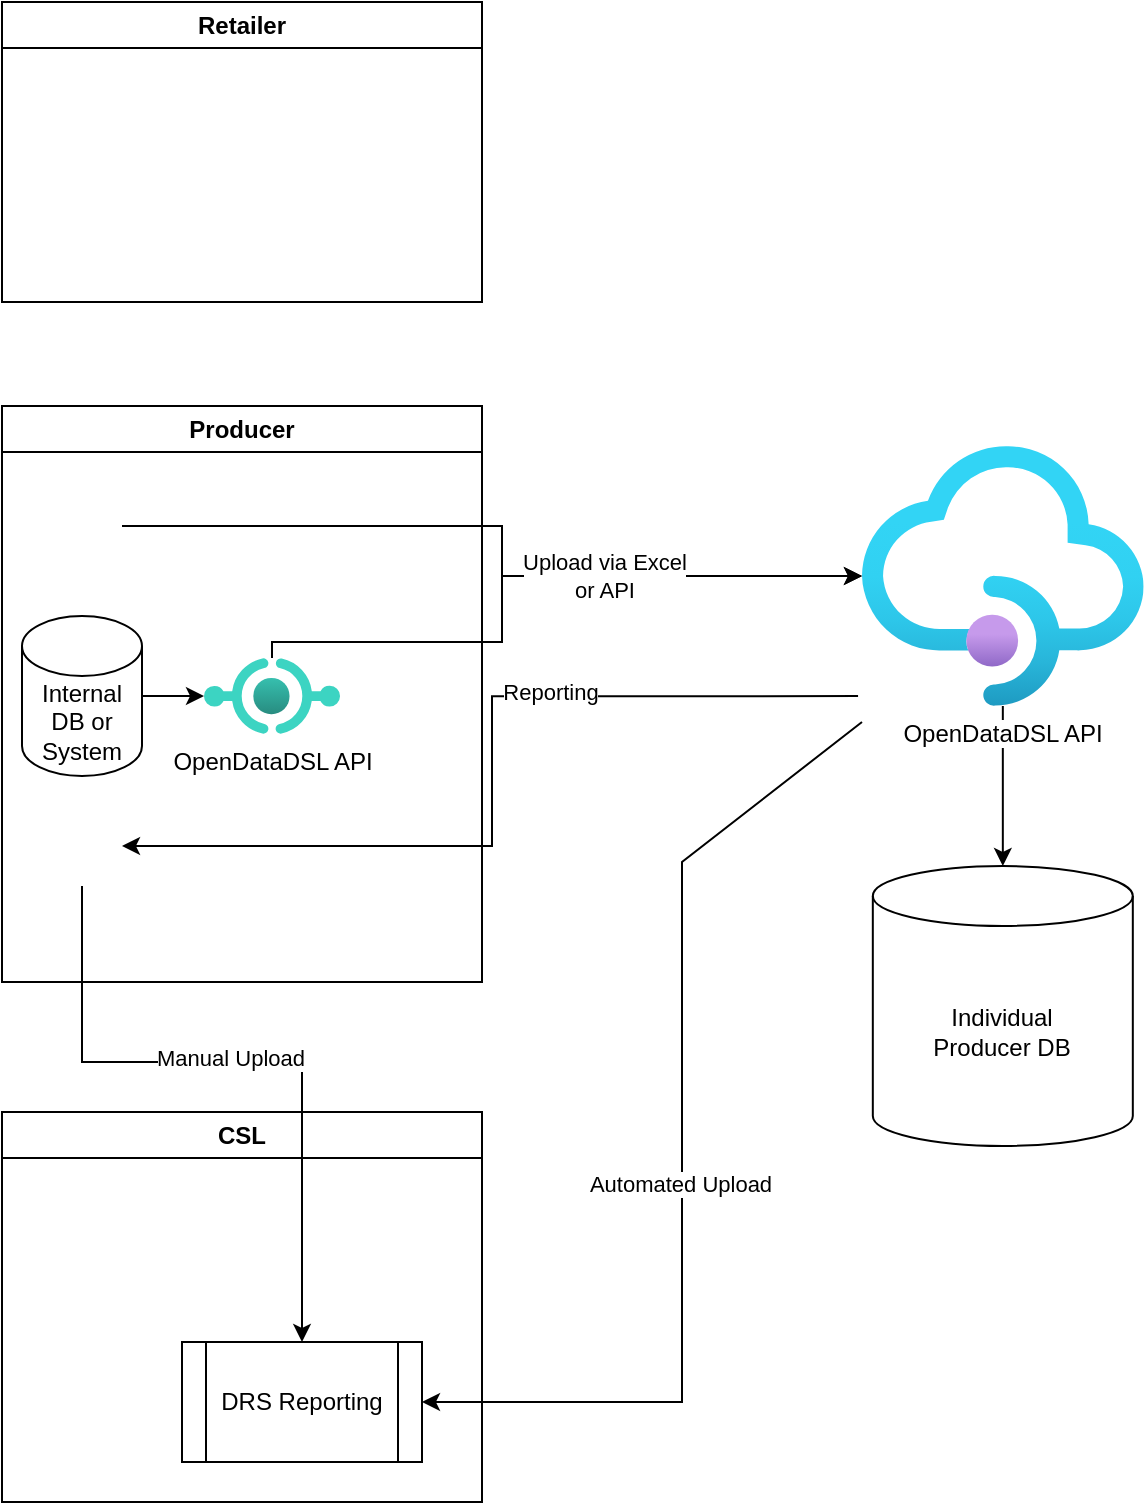 <mxfile version="21.0.10" type="github">
  <diagram id="C5RBs43oDa-KdzZeNtuy" name="Page-1">
    <mxGraphModel dx="1416" dy="895" grid="1" gridSize="10" guides="1" tooltips="1" connect="1" arrows="1" fold="1" page="1" pageScale="1" pageWidth="827" pageHeight="1169" math="0" shadow="0">
      <root>
        <mxCell id="WIyWlLk6GJQsqaUBKTNV-0" />
        <mxCell id="WIyWlLk6GJQsqaUBKTNV-1" parent="WIyWlLk6GJQsqaUBKTNV-0" />
        <mxCell id="9bJD5L9RX0prSNk7wspL-0" value="Individual&lt;br&gt;Producer DB" style="shape=cylinder3;whiteSpace=wrap;html=1;boundedLbl=1;backgroundOutline=1;size=15;" vertex="1" parent="WIyWlLk6GJQsqaUBKTNV-1">
          <mxGeometry x="515.41" y="462" width="130" height="140" as="geometry" />
        </mxCell>
        <mxCell id="9bJD5L9RX0prSNk7wspL-1" value="Producer" style="swimlane;whiteSpace=wrap;html=1;" vertex="1" parent="WIyWlLk6GJQsqaUBKTNV-1">
          <mxGeometry x="80" y="232" width="240" height="288" as="geometry" />
        </mxCell>
        <mxCell id="9bJD5L9RX0prSNk7wspL-3" value="" style="shape=image;html=1;verticalAlign=top;verticalLabelPosition=bottom;labelBackgroundColor=#ffffff;imageAspect=0;aspect=fixed;image=https://cdn3.iconfinder.com/data/icons/document-icons-2/30/647714-excel-128.png" vertex="1" parent="9bJD5L9RX0prSNk7wspL-1">
          <mxGeometry x="20" y="40" width="40" height="40" as="geometry" />
        </mxCell>
        <mxCell id="9bJD5L9RX0prSNk7wspL-5" value="OpenDataDSL API" style="image;aspect=fixed;html=1;points=[];align=center;fontSize=12;image=img/lib/azure2/other/API_Proxy.svg;" vertex="1" parent="9bJD5L9RX0prSNk7wspL-1">
          <mxGeometry x="101" y="126" width="68" height="38" as="geometry" />
        </mxCell>
        <mxCell id="9bJD5L9RX0prSNk7wspL-8" value="" style="shape=image;html=1;verticalAlign=top;verticalLabelPosition=bottom;labelBackgroundColor=#ffffff;imageAspect=0;aspect=fixed;image=https://cdn3.iconfinder.com/data/icons/document-icons-2/30/647714-excel-128.png" vertex="1" parent="9bJD5L9RX0prSNk7wspL-1">
          <mxGeometry x="20" y="200" width="40" height="40" as="geometry" />
        </mxCell>
        <mxCell id="9bJD5L9RX0prSNk7wspL-13" value="" style="edgeStyle=orthogonalEdgeStyle;rounded=0;orthogonalLoop=1;jettySize=auto;html=1;" edge="1" parent="9bJD5L9RX0prSNk7wspL-1" source="9bJD5L9RX0prSNk7wspL-11" target="9bJD5L9RX0prSNk7wspL-5">
          <mxGeometry relative="1" as="geometry" />
        </mxCell>
        <mxCell id="9bJD5L9RX0prSNk7wspL-11" value="Internal DB or System" style="shape=cylinder3;whiteSpace=wrap;html=1;boundedLbl=1;backgroundOutline=1;size=15;" vertex="1" parent="9bJD5L9RX0prSNk7wspL-1">
          <mxGeometry x="10" y="105" width="60" height="80" as="geometry" />
        </mxCell>
        <mxCell id="9bJD5L9RX0prSNk7wspL-4" style="edgeStyle=orthogonalEdgeStyle;rounded=0;orthogonalLoop=1;jettySize=auto;html=1;" edge="1" parent="WIyWlLk6GJQsqaUBKTNV-1" source="9bJD5L9RX0prSNk7wspL-3" target="9bJD5L9RX0prSNk7wspL-7">
          <mxGeometry relative="1" as="geometry">
            <mxPoint x="440" y="292" as="targetPoint" />
            <Array as="points">
              <mxPoint x="330" y="292" />
              <mxPoint x="330" y="317" />
            </Array>
          </mxGeometry>
        </mxCell>
        <mxCell id="9bJD5L9RX0prSNk7wspL-6" style="edgeStyle=orthogonalEdgeStyle;rounded=0;orthogonalLoop=1;jettySize=auto;html=1;" edge="1" parent="WIyWlLk6GJQsqaUBKTNV-1" source="9bJD5L9RX0prSNk7wspL-5" target="9bJD5L9RX0prSNk7wspL-7">
          <mxGeometry relative="1" as="geometry">
            <mxPoint x="430" y="342" as="targetPoint" />
            <Array as="points">
              <mxPoint x="330" y="350" />
              <mxPoint x="330" y="317" />
            </Array>
          </mxGeometry>
        </mxCell>
        <mxCell id="9bJD5L9RX0prSNk7wspL-14" value="Upload via Excel&lt;br&gt;or API" style="edgeLabel;html=1;align=center;verticalAlign=middle;resizable=0;points=[];" vertex="1" connectable="0" parent="9bJD5L9RX0prSNk7wspL-6">
          <mxGeometry x="0.232" relative="1" as="geometry">
            <mxPoint as="offset" />
          </mxGeometry>
        </mxCell>
        <mxCell id="9bJD5L9RX0prSNk7wspL-9" style="edgeStyle=orthogonalEdgeStyle;rounded=0;orthogonalLoop=1;jettySize=auto;html=1;entryX=1;entryY=0.5;entryDx=0;entryDy=0;exitX=-0.014;exitY=0.962;exitDx=0;exitDy=0;exitPerimeter=0;" edge="1" parent="WIyWlLk6GJQsqaUBKTNV-1" source="9bJD5L9RX0prSNk7wspL-7" target="9bJD5L9RX0prSNk7wspL-8">
          <mxGeometry relative="1" as="geometry" />
        </mxCell>
        <mxCell id="9bJD5L9RX0prSNk7wspL-10" value="Reporting" style="edgeLabel;html=1;align=center;verticalAlign=middle;resizable=0;points=[];" vertex="1" connectable="0" parent="9bJD5L9RX0prSNk7wspL-9">
          <mxGeometry x="-0.305" y="-2" relative="1" as="geometry">
            <mxPoint as="offset" />
          </mxGeometry>
        </mxCell>
        <mxCell id="9bJD5L9RX0prSNk7wspL-15" value="" style="edgeStyle=orthogonalEdgeStyle;rounded=0;orthogonalLoop=1;jettySize=auto;html=1;" edge="1" parent="WIyWlLk6GJQsqaUBKTNV-1" source="9bJD5L9RX0prSNk7wspL-7" target="9bJD5L9RX0prSNk7wspL-0">
          <mxGeometry relative="1" as="geometry" />
        </mxCell>
        <mxCell id="9bJD5L9RX0prSNk7wspL-7" value="OpenDataDSL API" style="image;aspect=fixed;html=1;points=[];align=center;fontSize=12;image=img/lib/azure2/app_services/API_Management_Services.svg;" vertex="1" parent="WIyWlLk6GJQsqaUBKTNV-1">
          <mxGeometry x="510" y="252" width="140.83" height="130" as="geometry" />
        </mxCell>
        <mxCell id="9bJD5L9RX0prSNk7wspL-16" value="Retailer" style="swimlane;whiteSpace=wrap;html=1;" vertex="1" parent="WIyWlLk6GJQsqaUBKTNV-1">
          <mxGeometry x="80" y="30" width="240" height="150" as="geometry" />
        </mxCell>
        <mxCell id="9bJD5L9RX0prSNk7wspL-17" value="" style="shape=image;html=1;verticalAlign=top;verticalLabelPosition=bottom;labelBackgroundColor=#ffffff;imageAspect=0;aspect=fixed;image=https://cdn3.iconfinder.com/data/icons/document-icons-2/30/647714-excel-128.png" vertex="1" parent="9bJD5L9RX0prSNk7wspL-16">
          <mxGeometry x="20" y="40" width="40" height="40" as="geometry" />
        </mxCell>
        <mxCell id="9bJD5L9RX0prSNk7wspL-22" value="" style="shape=image;html=1;verticalAlign=top;verticalLabelPosition=bottom;labelBackgroundColor=#ffffff;imageAspect=0;aspect=fixed;image=https://cdn3.iconfinder.com/data/icons/document-icons-2/30/647702-excel-128.png" vertex="1" parent="9bJD5L9RX0prSNk7wspL-16">
          <mxGeometry x="15" y="90" width="50" height="50" as="geometry" />
        </mxCell>
        <mxCell id="9bJD5L9RX0prSNk7wspL-23" value="CSL" style="swimlane;whiteSpace=wrap;html=1;" vertex="1" parent="WIyWlLk6GJQsqaUBKTNV-1">
          <mxGeometry x="80" y="585" width="240" height="195" as="geometry" />
        </mxCell>
        <mxCell id="9bJD5L9RX0prSNk7wspL-24" value="DRS Reporting" style="shape=process;whiteSpace=wrap;html=1;backgroundOutline=1;" vertex="1" parent="9bJD5L9RX0prSNk7wspL-23">
          <mxGeometry x="90" y="115" width="120" height="60" as="geometry" />
        </mxCell>
        <mxCell id="9bJD5L9RX0prSNk7wspL-25" style="edgeStyle=orthogonalEdgeStyle;rounded=0;orthogonalLoop=1;jettySize=auto;html=1;entryX=0.5;entryY=0;entryDx=0;entryDy=0;" edge="1" parent="WIyWlLk6GJQsqaUBKTNV-1" source="9bJD5L9RX0prSNk7wspL-8" target="9bJD5L9RX0prSNk7wspL-24">
          <mxGeometry relative="1" as="geometry">
            <Array as="points">
              <mxPoint x="120" y="560" />
              <mxPoint x="230" y="560" />
            </Array>
          </mxGeometry>
        </mxCell>
        <mxCell id="9bJD5L9RX0prSNk7wspL-27" value="Manual Upload" style="edgeLabel;html=1;align=center;verticalAlign=middle;resizable=0;points=[];" vertex="1" connectable="0" parent="9bJD5L9RX0prSNk7wspL-25">
          <mxGeometry x="-0.041" y="2" relative="1" as="geometry">
            <mxPoint as="offset" />
          </mxGeometry>
        </mxCell>
        <mxCell id="9bJD5L9RX0prSNk7wspL-26" value="" style="endArrow=classic;html=1;rounded=0;entryX=1;entryY=0.5;entryDx=0;entryDy=0;" edge="1" parent="WIyWlLk6GJQsqaUBKTNV-1" target="9bJD5L9RX0prSNk7wspL-24">
          <mxGeometry width="50" height="50" relative="1" as="geometry">
            <mxPoint x="510" y="390" as="sourcePoint" />
            <mxPoint x="440" y="510" as="targetPoint" />
            <Array as="points">
              <mxPoint x="420" y="460" />
              <mxPoint x="420" y="730" />
            </Array>
          </mxGeometry>
        </mxCell>
        <mxCell id="9bJD5L9RX0prSNk7wspL-28" value="Automated Upload" style="edgeLabel;html=1;align=center;verticalAlign=middle;resizable=0;points=[];" vertex="1" connectable="0" parent="9bJD5L9RX0prSNk7wspL-26">
          <mxGeometry x="0.07" y="-1" relative="1" as="geometry">
            <mxPoint as="offset" />
          </mxGeometry>
        </mxCell>
      </root>
    </mxGraphModel>
  </diagram>
</mxfile>
